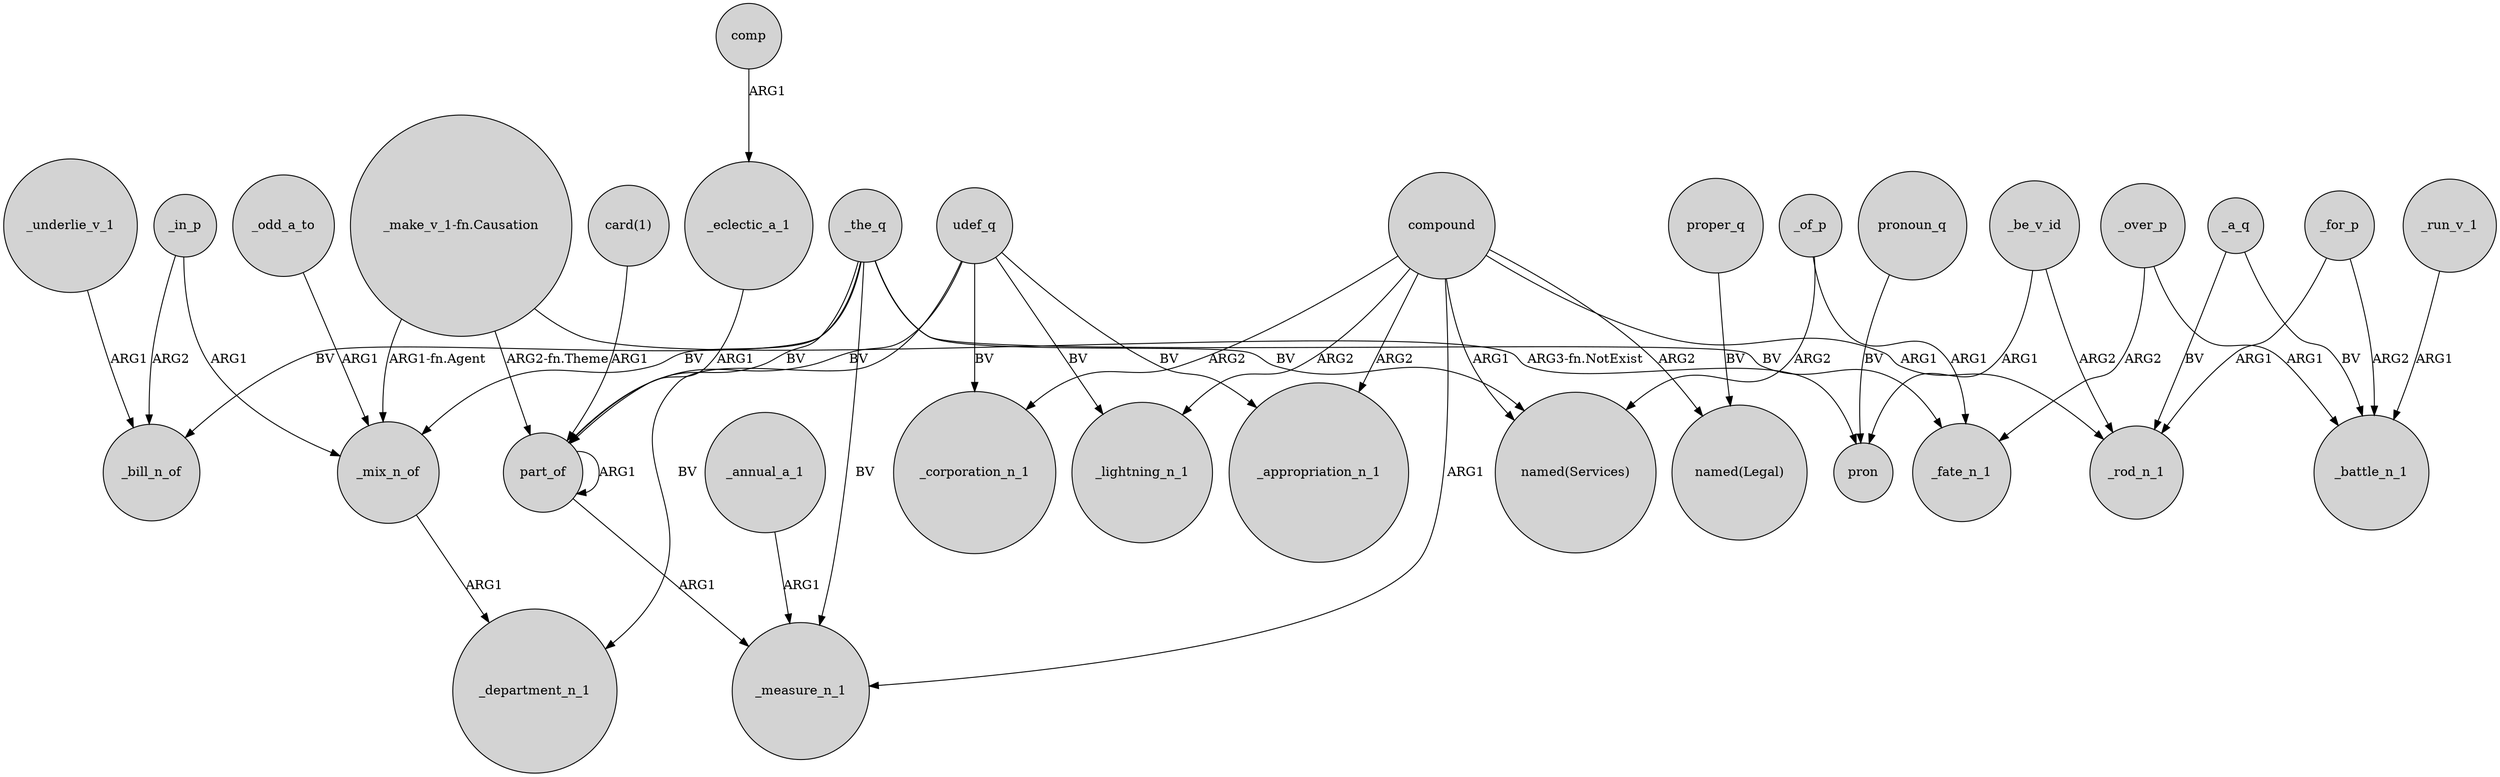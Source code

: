 digraph {
	node [shape=circle style=filled]
	_the_q -> _bill_n_of [label=BV]
	udef_q -> _department_n_1 [label=BV]
	_the_q -> _measure_n_1 [label=BV]
	udef_q -> part_of [label=BV]
	_eclectic_a_1 -> part_of [label=ARG1]
	"_make_v_1-fn.Causation" -> part_of [label="ARG2-fn.Theme"]
	compound -> _lightning_n_1 [label=ARG2]
	_the_q -> _mix_n_of [label=BV]
	_for_p -> _rod_n_1 [label=ARG1]
	compound -> "named(Services)" [label=ARG1]
	_of_p -> _fate_n_1 [label=ARG1]
	_in_p -> _mix_n_of [label=ARG1]
	compound -> _corporation_n_1 [label=ARG2]
	_annual_a_1 -> _measure_n_1 [label=ARG1]
	udef_q -> _appropriation_n_1 [label=BV]
	_be_v_id -> _rod_n_1 [label=ARG2]
	_the_q -> _fate_n_1 [label=BV]
	_for_p -> _battle_n_1 [label=ARG2]
	_be_v_id -> pron [label=ARG1]
	"_make_v_1-fn.Causation" -> _mix_n_of [label="ARG1-fn.Agent"]
	compound -> _measure_n_1 [label=ARG1]
	_over_p -> _fate_n_1 [label=ARG2]
	_in_p -> _bill_n_of [label=ARG2]
	pronoun_q -> pron [label=BV]
	udef_q -> _corporation_n_1 [label=BV]
	compound -> "named(Legal)" [label=ARG2]
	_over_p -> _battle_n_1 [label=ARG1]
	comp -> _eclectic_a_1 [label=ARG1]
	_mix_n_of -> _department_n_1 [label=ARG1]
	"_make_v_1-fn.Causation" -> pron [label="ARG3-fn.NotExist"]
	udef_q -> _lightning_n_1 [label=BV]
	_a_q -> _battle_n_1 [label=BV]
	proper_q -> "named(Legal)" [label=BV]
	_the_q -> part_of [label=BV]
	_odd_a_to -> _mix_n_of [label=ARG1]
	compound -> _rod_n_1 [label=ARG1]
	"card(1)" -> part_of [label=ARG1]
	compound -> _appropriation_n_1 [label=ARG2]
	_the_q -> "named(Services)" [label=BV]
	_a_q -> _rod_n_1 [label=BV]
	_underlie_v_1 -> _bill_n_of [label=ARG1]
	part_of -> _measure_n_1 [label=ARG1]
	part_of -> part_of [label=ARG1]
	_run_v_1 -> _battle_n_1 [label=ARG1]
	_of_p -> "named(Services)" [label=ARG2]
}
